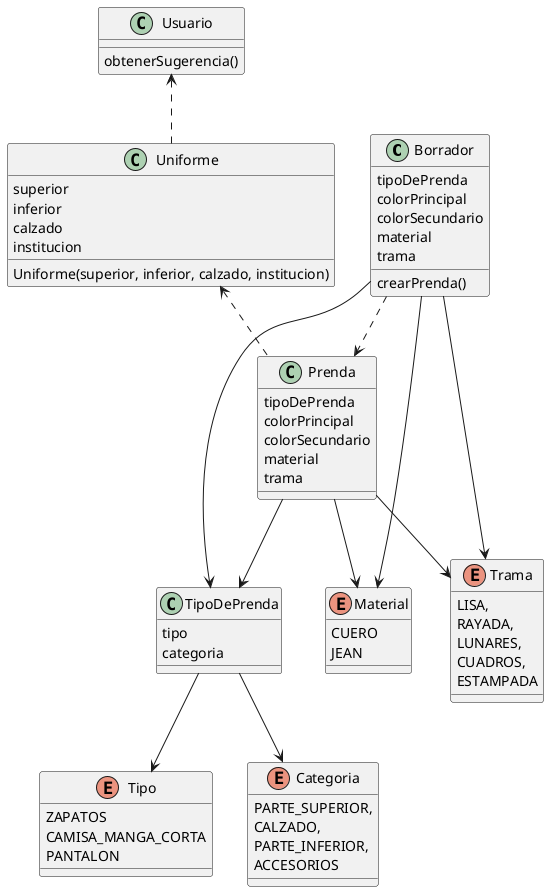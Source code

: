 @startuml
class Borrador {
    tipoDePrenda
    colorPrincipal
    colorSecundario
    material
    trama
    crearPrenda()
}

class Prenda {
    tipoDePrenda
    colorPrincipal
    colorSecundario
    material
    trama
}

class TipoDePrenda {
    tipo
    categoria
}

enum Tipo {
    ZAPATOS
    CAMISA_MANGA_CORTA
    PANTALON
}

enum Categoria {
    PARTE_SUPERIOR,
    CALZADO,
    PARTE_INFERIOR,
    ACCESORIOS
}

enum Material {
    CUERO
    JEAN
}

enum Trama {
    LISA,
    RAYADA,
    LUNARES,
    CUADROS,
    ESTAMPADA
}

Prenda --> TipoDePrenda
Prenda --> Material
Prenda --> Trama

Borrador --> TipoDePrenda
Borrador --> Material
Borrador --> Trama
Borrador ..> Prenda

TipoDePrenda --> Tipo
TipoDePrenda --> Categoria


'============= UNIFORME ===============
class Uniforme {
    superior
    inferior
    calzado
    institucion

    Uniforme(superior, inferior, calzado, institucion)
}

class Usuario {
    obtenerSugerencia()
}

Uniforme <.. Prenda
Usuario <.. Uniforme
@enduml